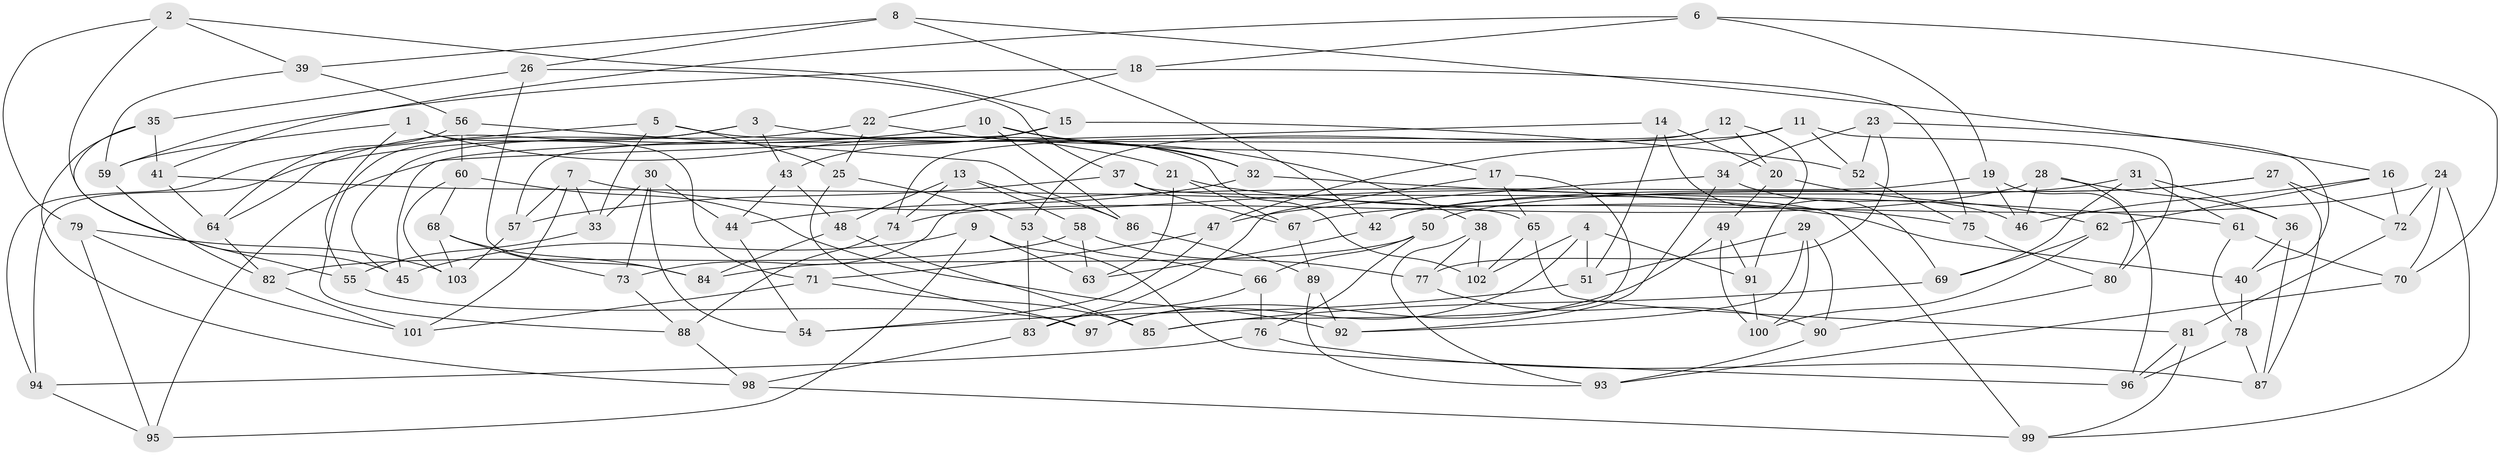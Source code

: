 // Generated by graph-tools (version 1.1) at 2025/02/03/09/25 03:02:59]
// undirected, 103 vertices, 206 edges
graph export_dot {
graph [start="1"]
  node [color=gray90,style=filled];
  1;
  2;
  3;
  4;
  5;
  6;
  7;
  8;
  9;
  10;
  11;
  12;
  13;
  14;
  15;
  16;
  17;
  18;
  19;
  20;
  21;
  22;
  23;
  24;
  25;
  26;
  27;
  28;
  29;
  30;
  31;
  32;
  33;
  34;
  35;
  36;
  37;
  38;
  39;
  40;
  41;
  42;
  43;
  44;
  45;
  46;
  47;
  48;
  49;
  50;
  51;
  52;
  53;
  54;
  55;
  56;
  57;
  58;
  59;
  60;
  61;
  62;
  63;
  64;
  65;
  66;
  67;
  68;
  69;
  70;
  71;
  72;
  73;
  74;
  75;
  76;
  77;
  78;
  79;
  80;
  81;
  82;
  83;
  84;
  85;
  86;
  87;
  88;
  89;
  90;
  91;
  92;
  93;
  94;
  95;
  96;
  97;
  98;
  99;
  100;
  101;
  102;
  103;
  1 -- 71;
  1 -- 59;
  1 -- 55;
  1 -- 21;
  2 -- 15;
  2 -- 45;
  2 -- 39;
  2 -- 79;
  3 -- 32;
  3 -- 88;
  3 -- 43;
  3 -- 64;
  4 -- 97;
  4 -- 102;
  4 -- 51;
  4 -- 91;
  5 -- 25;
  5 -- 102;
  5 -- 33;
  5 -- 94;
  6 -- 19;
  6 -- 18;
  6 -- 41;
  6 -- 70;
  7 -- 33;
  7 -- 57;
  7 -- 40;
  7 -- 101;
  8 -- 42;
  8 -- 39;
  8 -- 26;
  8 -- 16;
  9 -- 95;
  9 -- 45;
  9 -- 96;
  9 -- 63;
  10 -- 86;
  10 -- 17;
  10 -- 32;
  10 -- 94;
  11 -- 47;
  11 -- 80;
  11 -- 95;
  11 -- 52;
  12 -- 20;
  12 -- 74;
  12 -- 91;
  12 -- 53;
  13 -- 86;
  13 -- 74;
  13 -- 58;
  13 -- 48;
  14 -- 69;
  14 -- 51;
  14 -- 20;
  14 -- 45;
  15 -- 43;
  15 -- 57;
  15 -- 52;
  16 -- 72;
  16 -- 62;
  16 -- 46;
  17 -- 85;
  17 -- 65;
  17 -- 83;
  18 -- 75;
  18 -- 22;
  18 -- 59;
  19 -- 73;
  19 -- 96;
  19 -- 46;
  20 -- 49;
  20 -- 62;
  21 -- 63;
  21 -- 75;
  21 -- 67;
  22 -- 38;
  22 -- 25;
  22 -- 45;
  23 -- 77;
  23 -- 40;
  23 -- 52;
  23 -- 34;
  24 -- 67;
  24 -- 70;
  24 -- 72;
  24 -- 99;
  25 -- 53;
  25 -- 97;
  26 -- 35;
  26 -- 84;
  26 -- 37;
  27 -- 50;
  27 -- 72;
  27 -- 87;
  27 -- 42;
  28 -- 36;
  28 -- 46;
  28 -- 74;
  28 -- 80;
  29 -- 90;
  29 -- 51;
  29 -- 100;
  29 -- 92;
  30 -- 44;
  30 -- 33;
  30 -- 73;
  30 -- 54;
  31 -- 36;
  31 -- 61;
  31 -- 42;
  31 -- 69;
  32 -- 44;
  32 -- 61;
  33 -- 55;
  34 -- 47;
  34 -- 92;
  34 -- 46;
  35 -- 98;
  35 -- 55;
  35 -- 41;
  36 -- 87;
  36 -- 40;
  37 -- 67;
  37 -- 99;
  37 -- 57;
  38 -- 102;
  38 -- 93;
  38 -- 77;
  39 -- 59;
  39 -- 56;
  40 -- 78;
  41 -- 64;
  41 -- 65;
  42 -- 63;
  43 -- 44;
  43 -- 48;
  44 -- 54;
  47 -- 54;
  47 -- 71;
  48 -- 85;
  48 -- 84;
  49 -- 100;
  49 -- 97;
  49 -- 91;
  50 -- 84;
  50 -- 76;
  50 -- 66;
  51 -- 54;
  52 -- 75;
  53 -- 66;
  53 -- 83;
  55 -- 97;
  56 -- 86;
  56 -- 60;
  56 -- 64;
  57 -- 103;
  58 -- 82;
  58 -- 63;
  58 -- 77;
  59 -- 82;
  60 -- 92;
  60 -- 68;
  60 -- 103;
  61 -- 78;
  61 -- 70;
  62 -- 100;
  62 -- 69;
  64 -- 82;
  65 -- 102;
  65 -- 81;
  66 -- 83;
  66 -- 76;
  67 -- 89;
  68 -- 73;
  68 -- 103;
  68 -- 84;
  69 -- 85;
  70 -- 93;
  71 -- 85;
  71 -- 101;
  72 -- 81;
  73 -- 88;
  74 -- 88;
  75 -- 80;
  76 -- 94;
  76 -- 87;
  77 -- 90;
  78 -- 96;
  78 -- 87;
  79 -- 101;
  79 -- 103;
  79 -- 95;
  80 -- 90;
  81 -- 99;
  81 -- 96;
  82 -- 101;
  83 -- 98;
  86 -- 89;
  88 -- 98;
  89 -- 92;
  89 -- 93;
  90 -- 93;
  91 -- 100;
  94 -- 95;
  98 -- 99;
}
